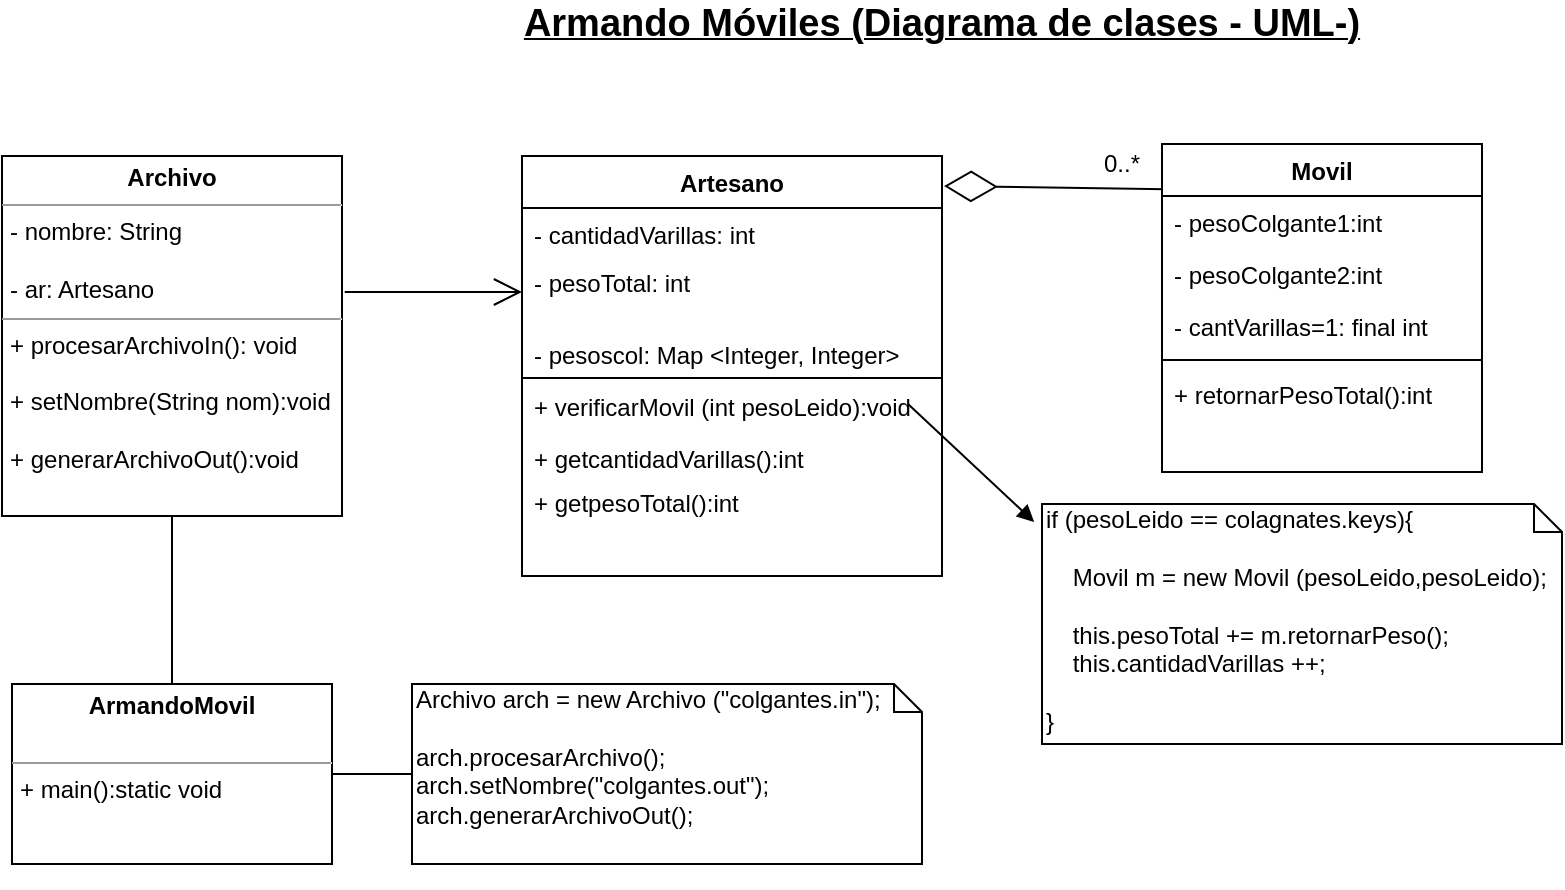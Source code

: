 <mxfile version="13.1.14" type="device"><diagram id="C5RBs43oDa-KdzZeNtuy" name="Page-1"><mxGraphModel dx="1022" dy="439" grid="1" gridSize="10" guides="1" tooltips="1" connect="1" arrows="1" fold="1" page="1" pageScale="1" pageWidth="827" pageHeight="1169" math="0" shadow="0"><root><mxCell id="WIyWlLk6GJQsqaUBKTNV-0"/><mxCell id="WIyWlLk6GJQsqaUBKTNV-1" parent="WIyWlLk6GJQsqaUBKTNV-0"/><mxCell id="34D9bVLkuYKwO7D3JNy8-8" value="&lt;p style=&quot;margin: 0px ; margin-top: 4px ; text-align: center&quot;&gt;&lt;b&gt;ArmandoMovil&lt;/b&gt;&lt;/p&gt;&lt;p style=&quot;margin: 0px ; margin-left: 4px&quot;&gt;&lt;br&gt;&lt;/p&gt;&lt;hr size=&quot;1&quot;&gt;&lt;p style=&quot;margin: 0px ; margin-left: 4px&quot;&gt;+ main():static void&amp;nbsp;&lt;/p&gt;" style="verticalAlign=top;align=left;overflow=fill;fontSize=12;fontFamily=Helvetica;html=1;" parent="WIyWlLk6GJQsqaUBKTNV-1" vertex="1"><mxGeometry x="25" y="380" width="160" height="90" as="geometry"/></mxCell><mxCell id="34D9bVLkuYKwO7D3JNy8-9" value="" style="endArrow=diamondThin;endFill=0;endSize=24;html=1;exitX=0.013;exitY=0.138;exitDx=0;exitDy=0;exitPerimeter=0;" parent="WIyWlLk6GJQsqaUBKTNV-1" source="zkfFHV4jXpPFQw0GAbJ--17" edge="1"><mxGeometry width="160" relative="1" as="geometry"><mxPoint x="470" y="130" as="sourcePoint"/><mxPoint x="491" y="131" as="targetPoint"/></mxGeometry></mxCell><mxCell id="34D9bVLkuYKwO7D3JNy8-11" value="Archivo arch = new Archivo (&quot;colgantes.in&quot;);&lt;br&gt;&lt;br&gt;arch.procesarArchivo();&lt;br&gt;arch.setNombre(&quot;colgantes.out&quot;);&lt;br&gt;arch.generarArchivoOut();&amp;nbsp;&amp;nbsp;&lt;br&gt;&lt;br&gt;&amp;nbsp;" style="shape=note;whiteSpace=wrap;html=1;size=14;verticalAlign=top;align=left;spacingTop=-6;" parent="WIyWlLk6GJQsqaUBKTNV-1" vertex="1"><mxGeometry x="225" y="380" width="255" height="90" as="geometry"/></mxCell><mxCell id="34D9bVLkuYKwO7D3JNy8-12" value="" style="endArrow=none;html=1;edgeStyle=orthogonalEdgeStyle;entryX=0;entryY=0.5;entryDx=0;entryDy=0;entryPerimeter=0;exitX=1;exitY=0.5;exitDx=0;exitDy=0;exitPerimeter=0;" parent="WIyWlLk6GJQsqaUBKTNV-1" source="34D9bVLkuYKwO7D3JNy8-8" target="34D9bVLkuYKwO7D3JNy8-11" edge="1"><mxGeometry relative="1" as="geometry"><mxPoint x="414" y="464.5" as="sourcePoint"/><mxPoint x="494" y="464.5" as="targetPoint"/></mxGeometry></mxCell><mxCell id="34D9bVLkuYKwO7D3JNy8-13" value="" style="resizable=0;html=1;align=left;verticalAlign=bottom;labelBackgroundColor=#ffffff;fontSize=10;" parent="34D9bVLkuYKwO7D3JNy8-12" connectable="0" vertex="1"><mxGeometry x="-1" relative="1" as="geometry"/></mxCell><mxCell id="34D9bVLkuYKwO7D3JNy8-14" value="" style="resizable=0;html=1;align=right;verticalAlign=bottom;labelBackgroundColor=#ffffff;fontSize=10;" parent="34D9bVLkuYKwO7D3JNy8-12" connectable="0" vertex="1"><mxGeometry x="1" relative="1" as="geometry"/></mxCell><mxCell id="34D9bVLkuYKwO7D3JNy8-15" value="if (pesoLeido == colagnates.keys){&lt;br&gt;&amp;nbsp; &amp;nbsp;&lt;br&gt;&amp;nbsp; &amp;nbsp; Movil m = new Movil (pesoLeido,pesoLeido);&lt;br&gt;&amp;nbsp; &amp;nbsp;&amp;nbsp;&lt;br&gt;&amp;nbsp; &amp;nbsp; this.pesoTotal += m.retornarPeso();&lt;br&gt;&amp;nbsp; &amp;nbsp; this.cantidadVarillas ++;&amp;nbsp; &amp;nbsp;&amp;nbsp;&lt;br&gt;&amp;nbsp;&amp;nbsp;&lt;br&gt;}" style="shape=note;whiteSpace=wrap;html=1;size=14;verticalAlign=top;align=left;spacingTop=-6;" parent="WIyWlLk6GJQsqaUBKTNV-1" vertex="1"><mxGeometry x="540" y="290" width="260" height="120" as="geometry"/></mxCell><mxCell id="34D9bVLkuYKwO7D3JNy8-21" value="" style="html=1;verticalAlign=bottom;endArrow=block;entryX=-0.015;entryY=0.075;entryDx=0;entryDy=0;entryPerimeter=0;" parent="WIyWlLk6GJQsqaUBKTNV-1" target="34D9bVLkuYKwO7D3JNy8-15" edge="1"><mxGeometry x="0.107" y="11" width="80" relative="1" as="geometry"><mxPoint x="473" y="240" as="sourcePoint"/><mxPoint x="530" y="390" as="targetPoint"/><mxPoint as="offset"/></mxGeometry></mxCell><mxCell id="34D9bVLkuYKwO7D3JNy8-22" value="&lt;b&gt;&lt;u&gt;&lt;font style=&quot;font-size: 19px&quot;&gt;Armando Móviles (Diagrama de clases - UML-)&lt;/font&gt;&lt;/u&gt;&lt;/b&gt;" style="text;html=1;strokeColor=none;fillColor=none;align=center;verticalAlign=middle;whiteSpace=wrap;rounded=0;" parent="WIyWlLk6GJQsqaUBKTNV-1" vertex="1"><mxGeometry x="270" y="40" width="440" height="20" as="geometry"/></mxCell><mxCell id="Tls980ziXkWE_EzKb89L-1" style="edgeStyle=orthogonalEdgeStyle;rounded=0;orthogonalLoop=1;jettySize=auto;html=1;exitX=0.5;exitY=0;exitDx=0;exitDy=0;entryX=0.519;entryY=0.067;entryDx=0;entryDy=0;entryPerimeter=0;" edge="1" parent="WIyWlLk6GJQsqaUBKTNV-1" source="zkfFHV4jXpPFQw0GAbJ--17" target="zkfFHV4jXpPFQw0GAbJ--17"><mxGeometry relative="1" as="geometry"/></mxCell><mxCell id="Tls980ziXkWE_EzKb89L-2" value="&lt;p style=&quot;margin: 0px ; margin-top: 4px ; text-align: center&quot;&gt;&lt;b&gt;Archivo&lt;/b&gt;&lt;/p&gt;&lt;hr size=&quot;1&quot;&gt;&lt;p style=&quot;margin: 0px ; margin-left: 4px&quot;&gt;- nombre: String&lt;/p&gt;&lt;p style=&quot;margin: 0px ; margin-left: 4px&quot;&gt;&lt;br&gt;&lt;/p&gt;&lt;p style=&quot;margin: 0px ; margin-left: 4px&quot;&gt;- ar: Artesano&lt;/p&gt;&lt;hr size=&quot;1&quot;&gt;&lt;p style=&quot;margin: 0px ; margin-left: 4px&quot;&gt;+ procesarArchivoIn(): void&lt;/p&gt;&lt;p style=&quot;margin: 0px ; margin-left: 4px&quot;&gt;&lt;br&gt;&lt;/p&gt;&lt;p style=&quot;margin: 0px ; margin-left: 4px&quot;&gt;+ setNombre(String nom):void&lt;/p&gt;&lt;p style=&quot;margin: 0px ; margin-left: 4px&quot;&gt;&lt;br&gt;&lt;/p&gt;&lt;p style=&quot;margin: 0px ; margin-left: 4px&quot;&gt;+ generarArchivoOut():void&lt;/p&gt;" style="verticalAlign=top;align=left;overflow=fill;fontSize=12;fontFamily=Helvetica;html=1;" vertex="1" parent="WIyWlLk6GJQsqaUBKTNV-1"><mxGeometry x="20" y="116" width="170" height="180" as="geometry"/></mxCell><mxCell id="Tls980ziXkWE_EzKb89L-5" value="" style="endArrow=none;html=1;exitX=0.5;exitY=0;exitDx=0;exitDy=0;entryX=0.5;entryY=1;entryDx=0;entryDy=0;" edge="1" parent="WIyWlLk6GJQsqaUBKTNV-1" source="34D9bVLkuYKwO7D3JNy8-8" target="Tls980ziXkWE_EzKb89L-2"><mxGeometry width="50" height="50" relative="1" as="geometry"><mxPoint x="260" y="320" as="sourcePoint"/><mxPoint x="310" y="270" as="targetPoint"/></mxGeometry></mxCell><mxCell id="zkfFHV4jXpPFQw0GAbJ--0" value="Artesano" style="swimlane;fontStyle=1;align=center;verticalAlign=top;childLayout=stackLayout;horizontal=1;startSize=26;horizontalStack=0;resizeParent=1;resizeLast=0;collapsible=1;marginBottom=0;rounded=0;shadow=0;strokeWidth=1;" parent="WIyWlLk6GJQsqaUBKTNV-1" vertex="1"><mxGeometry x="280" y="116" width="210" height="210" as="geometry"><mxRectangle x="230" y="140" width="160" height="26" as="alternateBounds"/></mxGeometry></mxCell><mxCell id="zkfFHV4jXpPFQw0GAbJ--1" value="- cantidadVarillas: int" style="text;align=left;verticalAlign=top;spacingLeft=4;spacingRight=4;overflow=hidden;rotatable=0;points=[[0,0.5],[1,0.5]];portConstraint=eastwest;" parent="zkfFHV4jXpPFQw0GAbJ--0" vertex="1"><mxGeometry y="26" width="210" height="24" as="geometry"/></mxCell><mxCell id="zkfFHV4jXpPFQw0GAbJ--2" value="- pesoTotal: int" style="text;align=left;verticalAlign=top;spacingLeft=4;spacingRight=4;overflow=hidden;rotatable=0;points=[[0,0.5],[1,0.5]];portConstraint=eastwest;rounded=0;shadow=0;html=0;" parent="zkfFHV4jXpPFQw0GAbJ--0" vertex="1"><mxGeometry y="50" width="210" height="36" as="geometry"/></mxCell><mxCell id="34D9bVLkuYKwO7D3JNy8-2" value="- pesoscol: Map &lt;Integer, Integer&gt;" style="text;align=left;verticalAlign=top;spacingLeft=4;spacingRight=4;overflow=hidden;rotatable=0;points=[[0,0.5],[1,0.5]];portConstraint=eastwest;" parent="zkfFHV4jXpPFQw0GAbJ--0" vertex="1"><mxGeometry y="86" width="210" height="24" as="geometry"/></mxCell><mxCell id="zkfFHV4jXpPFQw0GAbJ--4" value="" style="line;html=1;strokeWidth=1;align=left;verticalAlign=middle;spacingTop=-1;spacingLeft=3;spacingRight=3;rotatable=0;labelPosition=right;points=[];portConstraint=eastwest;" parent="zkfFHV4jXpPFQw0GAbJ--0" vertex="1"><mxGeometry y="110" width="210" height="2" as="geometry"/></mxCell><mxCell id="34D9bVLkuYKwO7D3JNy8-0" value="+ verificarMovil (int pesoLeido):void" style="text;align=left;verticalAlign=top;spacingLeft=4;spacingRight=4;overflow=hidden;rotatable=0;points=[[0,0.5],[1,0.5]];portConstraint=eastwest;" parent="zkfFHV4jXpPFQw0GAbJ--0" vertex="1"><mxGeometry y="112" width="210" height="26" as="geometry"/></mxCell><mxCell id="34D9bVLkuYKwO7D3JNy8-3" value="+ getcantidadVarillas():int" style="text;align=left;verticalAlign=top;spacingLeft=4;spacingRight=4;overflow=hidden;rotatable=0;points=[[0,0.5],[1,0.5]];portConstraint=eastwest;" parent="zkfFHV4jXpPFQw0GAbJ--0" vertex="1"><mxGeometry y="138" width="210" height="22" as="geometry"/></mxCell><mxCell id="34D9bVLkuYKwO7D3JNy8-4" value="+ getpesoTotal():int" style="text;align=left;verticalAlign=top;spacingLeft=4;spacingRight=4;overflow=hidden;rotatable=0;points=[[0,0.5],[1,0.5]];portConstraint=eastwest;" parent="zkfFHV4jXpPFQw0GAbJ--0" vertex="1"><mxGeometry y="160" width="210" height="22" as="geometry"/></mxCell><mxCell id="Tls980ziXkWE_EzKb89L-8" value="" style="endArrow=open;endFill=1;endSize=12;html=1;exitX=1.008;exitY=0.378;exitDx=0;exitDy=0;exitPerimeter=0;entryX=0;entryY=0.5;entryDx=0;entryDy=0;" edge="1" parent="WIyWlLk6GJQsqaUBKTNV-1" source="Tls980ziXkWE_EzKb89L-2" target="zkfFHV4jXpPFQw0GAbJ--2"><mxGeometry width="160" relative="1" as="geometry"><mxPoint x="390" y="290" as="sourcePoint"/><mxPoint x="550" y="290" as="targetPoint"/></mxGeometry></mxCell><mxCell id="zkfFHV4jXpPFQw0GAbJ--17" value="Movil" style="swimlane;fontStyle=1;align=center;verticalAlign=top;childLayout=stackLayout;horizontal=1;startSize=26;horizontalStack=0;resizeParent=1;resizeLast=0;collapsible=1;marginBottom=0;rounded=0;shadow=0;strokeWidth=1;" parent="WIyWlLk6GJQsqaUBKTNV-1" vertex="1"><mxGeometry x="600" y="110" width="160" height="164" as="geometry"><mxRectangle x="550" y="140" width="160" height="26" as="alternateBounds"/></mxGeometry></mxCell><mxCell id="zkfFHV4jXpPFQw0GAbJ--18" value="- pesoColgante1:int" style="text;align=left;verticalAlign=top;spacingLeft=4;spacingRight=4;overflow=hidden;rotatable=0;points=[[0,0.5],[1,0.5]];portConstraint=eastwest;" parent="zkfFHV4jXpPFQw0GAbJ--17" vertex="1"><mxGeometry y="26" width="160" height="26" as="geometry"/></mxCell><mxCell id="Tls980ziXkWE_EzKb89L-9" value="- pesoColgante2:int" style="text;align=left;verticalAlign=top;spacingLeft=4;spacingRight=4;overflow=hidden;rotatable=0;points=[[0,0.5],[1,0.5]];portConstraint=eastwest;rounded=0;shadow=0;html=0;" vertex="1" parent="zkfFHV4jXpPFQw0GAbJ--17"><mxGeometry y="52" width="160" height="26" as="geometry"/></mxCell><mxCell id="zkfFHV4jXpPFQw0GAbJ--22" value="- cantVarillas=1: final int" style="text;align=left;verticalAlign=top;spacingLeft=4;spacingRight=4;overflow=hidden;rotatable=0;points=[[0,0.5],[1,0.5]];portConstraint=eastwest;rounded=0;shadow=0;html=0;" parent="zkfFHV4jXpPFQw0GAbJ--17" vertex="1"><mxGeometry y="78" width="160" height="26" as="geometry"/></mxCell><mxCell id="zkfFHV4jXpPFQw0GAbJ--23" value="" style="line;html=1;strokeWidth=1;align=left;verticalAlign=middle;spacingTop=-1;spacingLeft=3;spacingRight=3;rotatable=0;labelPosition=right;points=[];portConstraint=eastwest;" parent="zkfFHV4jXpPFQw0GAbJ--17" vertex="1"><mxGeometry y="104" width="160" height="8" as="geometry"/></mxCell><mxCell id="zkfFHV4jXpPFQw0GAbJ--25" value="+ retornarPesoTotal():int" style="text;align=left;verticalAlign=top;spacingLeft=4;spacingRight=4;overflow=hidden;rotatable=0;points=[[0,0.5],[1,0.5]];portConstraint=eastwest;" parent="zkfFHV4jXpPFQw0GAbJ--17" vertex="1"><mxGeometry y="112" width="160" height="26" as="geometry"/></mxCell><mxCell id="Tls980ziXkWE_EzKb89L-10" value="0..*" style="text;html=1;strokeColor=none;fillColor=none;align=center;verticalAlign=middle;whiteSpace=wrap;rounded=0;" vertex="1" parent="WIyWlLk6GJQsqaUBKTNV-1"><mxGeometry x="560" y="110" width="40" height="20" as="geometry"/></mxCell></root></mxGraphModel></diagram></mxfile>